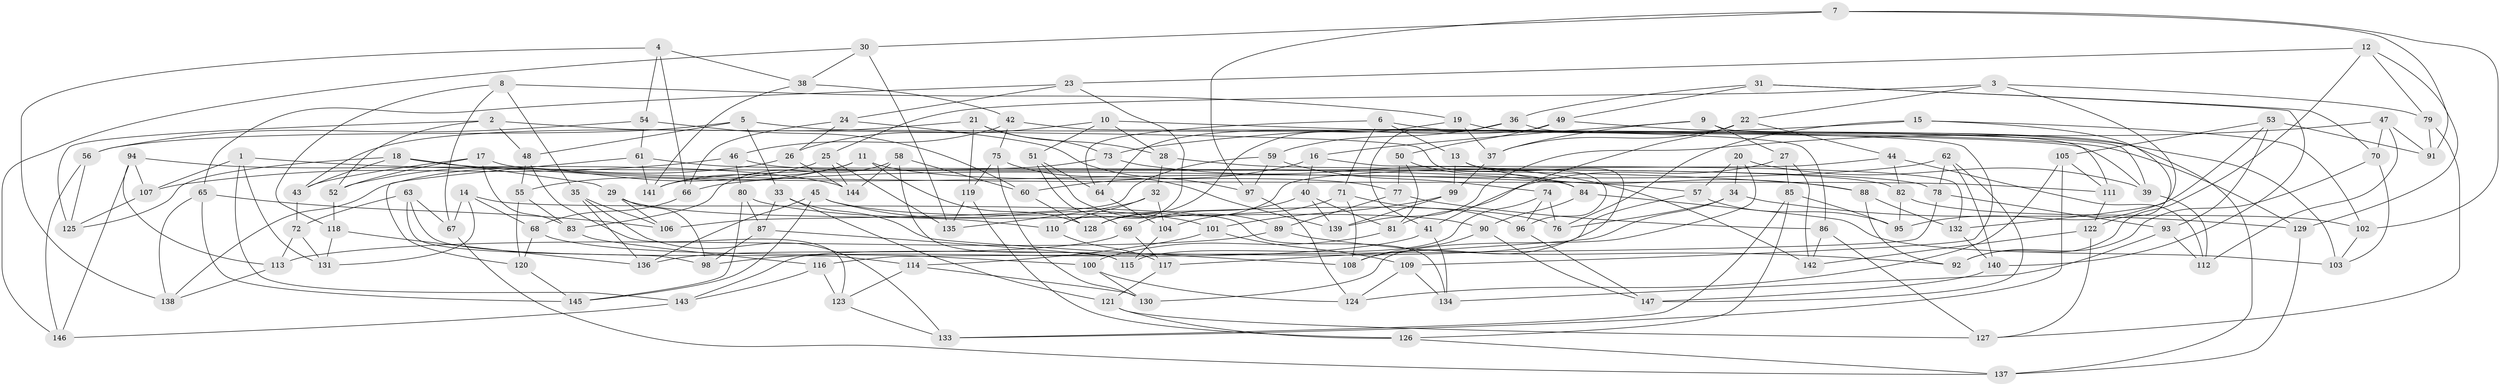 // Generated by graph-tools (version 1.1) at 2025/03/03/09/25 03:03:10]
// undirected, 147 vertices, 294 edges
graph export_dot {
graph [start="1"]
  node [color=gray90,style=filled];
  1;
  2;
  3;
  4;
  5;
  6;
  7;
  8;
  9;
  10;
  11;
  12;
  13;
  14;
  15;
  16;
  17;
  18;
  19;
  20;
  21;
  22;
  23;
  24;
  25;
  26;
  27;
  28;
  29;
  30;
  31;
  32;
  33;
  34;
  35;
  36;
  37;
  38;
  39;
  40;
  41;
  42;
  43;
  44;
  45;
  46;
  47;
  48;
  49;
  50;
  51;
  52;
  53;
  54;
  55;
  56;
  57;
  58;
  59;
  60;
  61;
  62;
  63;
  64;
  65;
  66;
  67;
  68;
  69;
  70;
  71;
  72;
  73;
  74;
  75;
  76;
  77;
  78;
  79;
  80;
  81;
  82;
  83;
  84;
  85;
  86;
  87;
  88;
  89;
  90;
  91;
  92;
  93;
  94;
  95;
  96;
  97;
  98;
  99;
  100;
  101;
  102;
  103;
  104;
  105;
  106;
  107;
  108;
  109;
  110;
  111;
  112;
  113;
  114;
  115;
  116;
  117;
  118;
  119;
  120;
  121;
  122;
  123;
  124;
  125;
  126;
  127;
  128;
  129;
  130;
  131;
  132;
  133;
  134;
  135;
  136;
  137;
  138;
  139;
  140;
  141;
  142;
  143;
  144;
  145;
  146;
  147;
  1 -- 143;
  1 -- 88;
  1 -- 107;
  1 -- 131;
  2 -- 48;
  2 -- 125;
  2 -- 96;
  2 -- 52;
  3 -- 132;
  3 -- 79;
  3 -- 22;
  3 -- 25;
  4 -- 38;
  4 -- 66;
  4 -- 138;
  4 -- 54;
  5 -- 56;
  5 -- 48;
  5 -- 33;
  5 -- 39;
  6 -- 39;
  6 -- 13;
  6 -- 64;
  6 -- 71;
  7 -- 102;
  7 -- 30;
  7 -- 91;
  7 -- 97;
  8 -- 19;
  8 -- 67;
  8 -- 118;
  8 -- 35;
  9 -- 111;
  9 -- 16;
  9 -- 27;
  9 -- 37;
  10 -- 129;
  10 -- 51;
  10 -- 26;
  10 -- 28;
  11 -- 77;
  11 -- 128;
  11 -- 141;
  11 -- 55;
  12 -- 23;
  12 -- 79;
  12 -- 129;
  12 -- 92;
  13 -- 99;
  13 -- 88;
  13 -- 108;
  14 -- 67;
  14 -- 134;
  14 -- 68;
  14 -- 131;
  15 -- 73;
  15 -- 102;
  15 -- 76;
  15 -- 122;
  16 -- 132;
  16 -- 40;
  16 -- 60;
  17 -- 111;
  17 -- 52;
  17 -- 83;
  17 -- 43;
  18 -- 29;
  18 -- 57;
  18 -- 43;
  18 -- 125;
  19 -- 128;
  19 -- 37;
  19 -- 109;
  20 -- 39;
  20 -- 130;
  20 -- 57;
  20 -- 34;
  21 -- 28;
  21 -- 43;
  21 -- 119;
  21 -- 73;
  22 -- 37;
  22 -- 44;
  22 -- 41;
  23 -- 110;
  23 -- 24;
  23 -- 65;
  24 -- 97;
  24 -- 66;
  24 -- 26;
  25 -- 138;
  25 -- 135;
  25 -- 144;
  26 -- 52;
  26 -- 144;
  27 -- 142;
  27 -- 85;
  27 -- 81;
  28 -- 78;
  28 -- 32;
  29 -- 106;
  29 -- 110;
  29 -- 98;
  30 -- 146;
  30 -- 135;
  30 -- 38;
  31 -- 49;
  31 -- 36;
  31 -- 70;
  31 -- 140;
  32 -- 135;
  32 -- 104;
  32 -- 110;
  33 -- 87;
  33 -- 121;
  33 -- 108;
  34 -- 129;
  34 -- 76;
  34 -- 117;
  35 -- 106;
  35 -- 136;
  35 -- 133;
  36 -- 41;
  36 -- 137;
  36 -- 59;
  37 -- 99;
  38 -- 141;
  38 -- 42;
  39 -- 112;
  40 -- 139;
  40 -- 81;
  40 -- 69;
  41 -- 134;
  41 -- 98;
  42 -- 86;
  42 -- 46;
  42 -- 75;
  43 -- 72;
  44 -- 112;
  44 -- 128;
  44 -- 82;
  45 -- 101;
  45 -- 76;
  45 -- 136;
  45 -- 145;
  46 -- 82;
  46 -- 80;
  46 -- 107;
  47 -- 139;
  47 -- 91;
  47 -- 112;
  47 -- 70;
  48 -- 55;
  48 -- 123;
  49 -- 64;
  49 -- 50;
  49 -- 103;
  50 -- 77;
  50 -- 81;
  50 -- 84;
  51 -- 69;
  51 -- 89;
  51 -- 64;
  52 -- 118;
  53 -- 95;
  53 -- 91;
  53 -- 105;
  53 -- 93;
  54 -- 60;
  54 -- 56;
  54 -- 61;
  55 -- 120;
  55 -- 83;
  56 -- 146;
  56 -- 125;
  57 -- 95;
  57 -- 143;
  58 -- 83;
  58 -- 115;
  58 -- 60;
  58 -- 144;
  59 -- 74;
  59 -- 106;
  59 -- 97;
  60 -- 128;
  61 -- 84;
  61 -- 120;
  61 -- 141;
  62 -- 66;
  62 -- 78;
  62 -- 140;
  62 -- 147;
  63 -- 67;
  63 -- 98;
  63 -- 72;
  63 -- 114;
  64 -- 104;
  65 -- 145;
  65 -- 106;
  65 -- 138;
  66 -- 68;
  67 -- 137;
  68 -- 120;
  68 -- 100;
  69 -- 136;
  69 -- 117;
  70 -- 103;
  70 -- 92;
  71 -- 96;
  71 -- 104;
  71 -- 108;
  72 -- 113;
  72 -- 131;
  73 -- 142;
  73 -- 141;
  74 -- 76;
  74 -- 96;
  74 -- 115;
  75 -- 139;
  75 -- 119;
  75 -- 130;
  77 -- 86;
  77 -- 89;
  78 -- 116;
  78 -- 93;
  79 -- 127;
  79 -- 91;
  80 -- 87;
  80 -- 145;
  80 -- 90;
  81 -- 100;
  82 -- 95;
  82 -- 102;
  83 -- 116;
  84 -- 103;
  84 -- 90;
  85 -- 95;
  85 -- 126;
  85 -- 133;
  86 -- 127;
  86 -- 142;
  87 -- 98;
  87 -- 115;
  88 -- 92;
  88 -- 132;
  89 -- 92;
  89 -- 113;
  90 -- 147;
  90 -- 108;
  93 -- 112;
  93 -- 134;
  94 -- 144;
  94 -- 113;
  94 -- 107;
  94 -- 146;
  96 -- 147;
  97 -- 124;
  99 -- 101;
  99 -- 139;
  100 -- 124;
  100 -- 130;
  101 -- 114;
  101 -- 109;
  102 -- 103;
  104 -- 115;
  105 -- 124;
  105 -- 111;
  105 -- 133;
  107 -- 125;
  109 -- 124;
  109 -- 134;
  110 -- 117;
  111 -- 122;
  113 -- 138;
  114 -- 130;
  114 -- 123;
  116 -- 123;
  116 -- 143;
  117 -- 121;
  118 -- 131;
  118 -- 136;
  119 -- 126;
  119 -- 135;
  120 -- 145;
  121 -- 126;
  121 -- 127;
  122 -- 142;
  122 -- 127;
  123 -- 133;
  126 -- 137;
  129 -- 137;
  132 -- 140;
  140 -- 147;
  143 -- 146;
}
